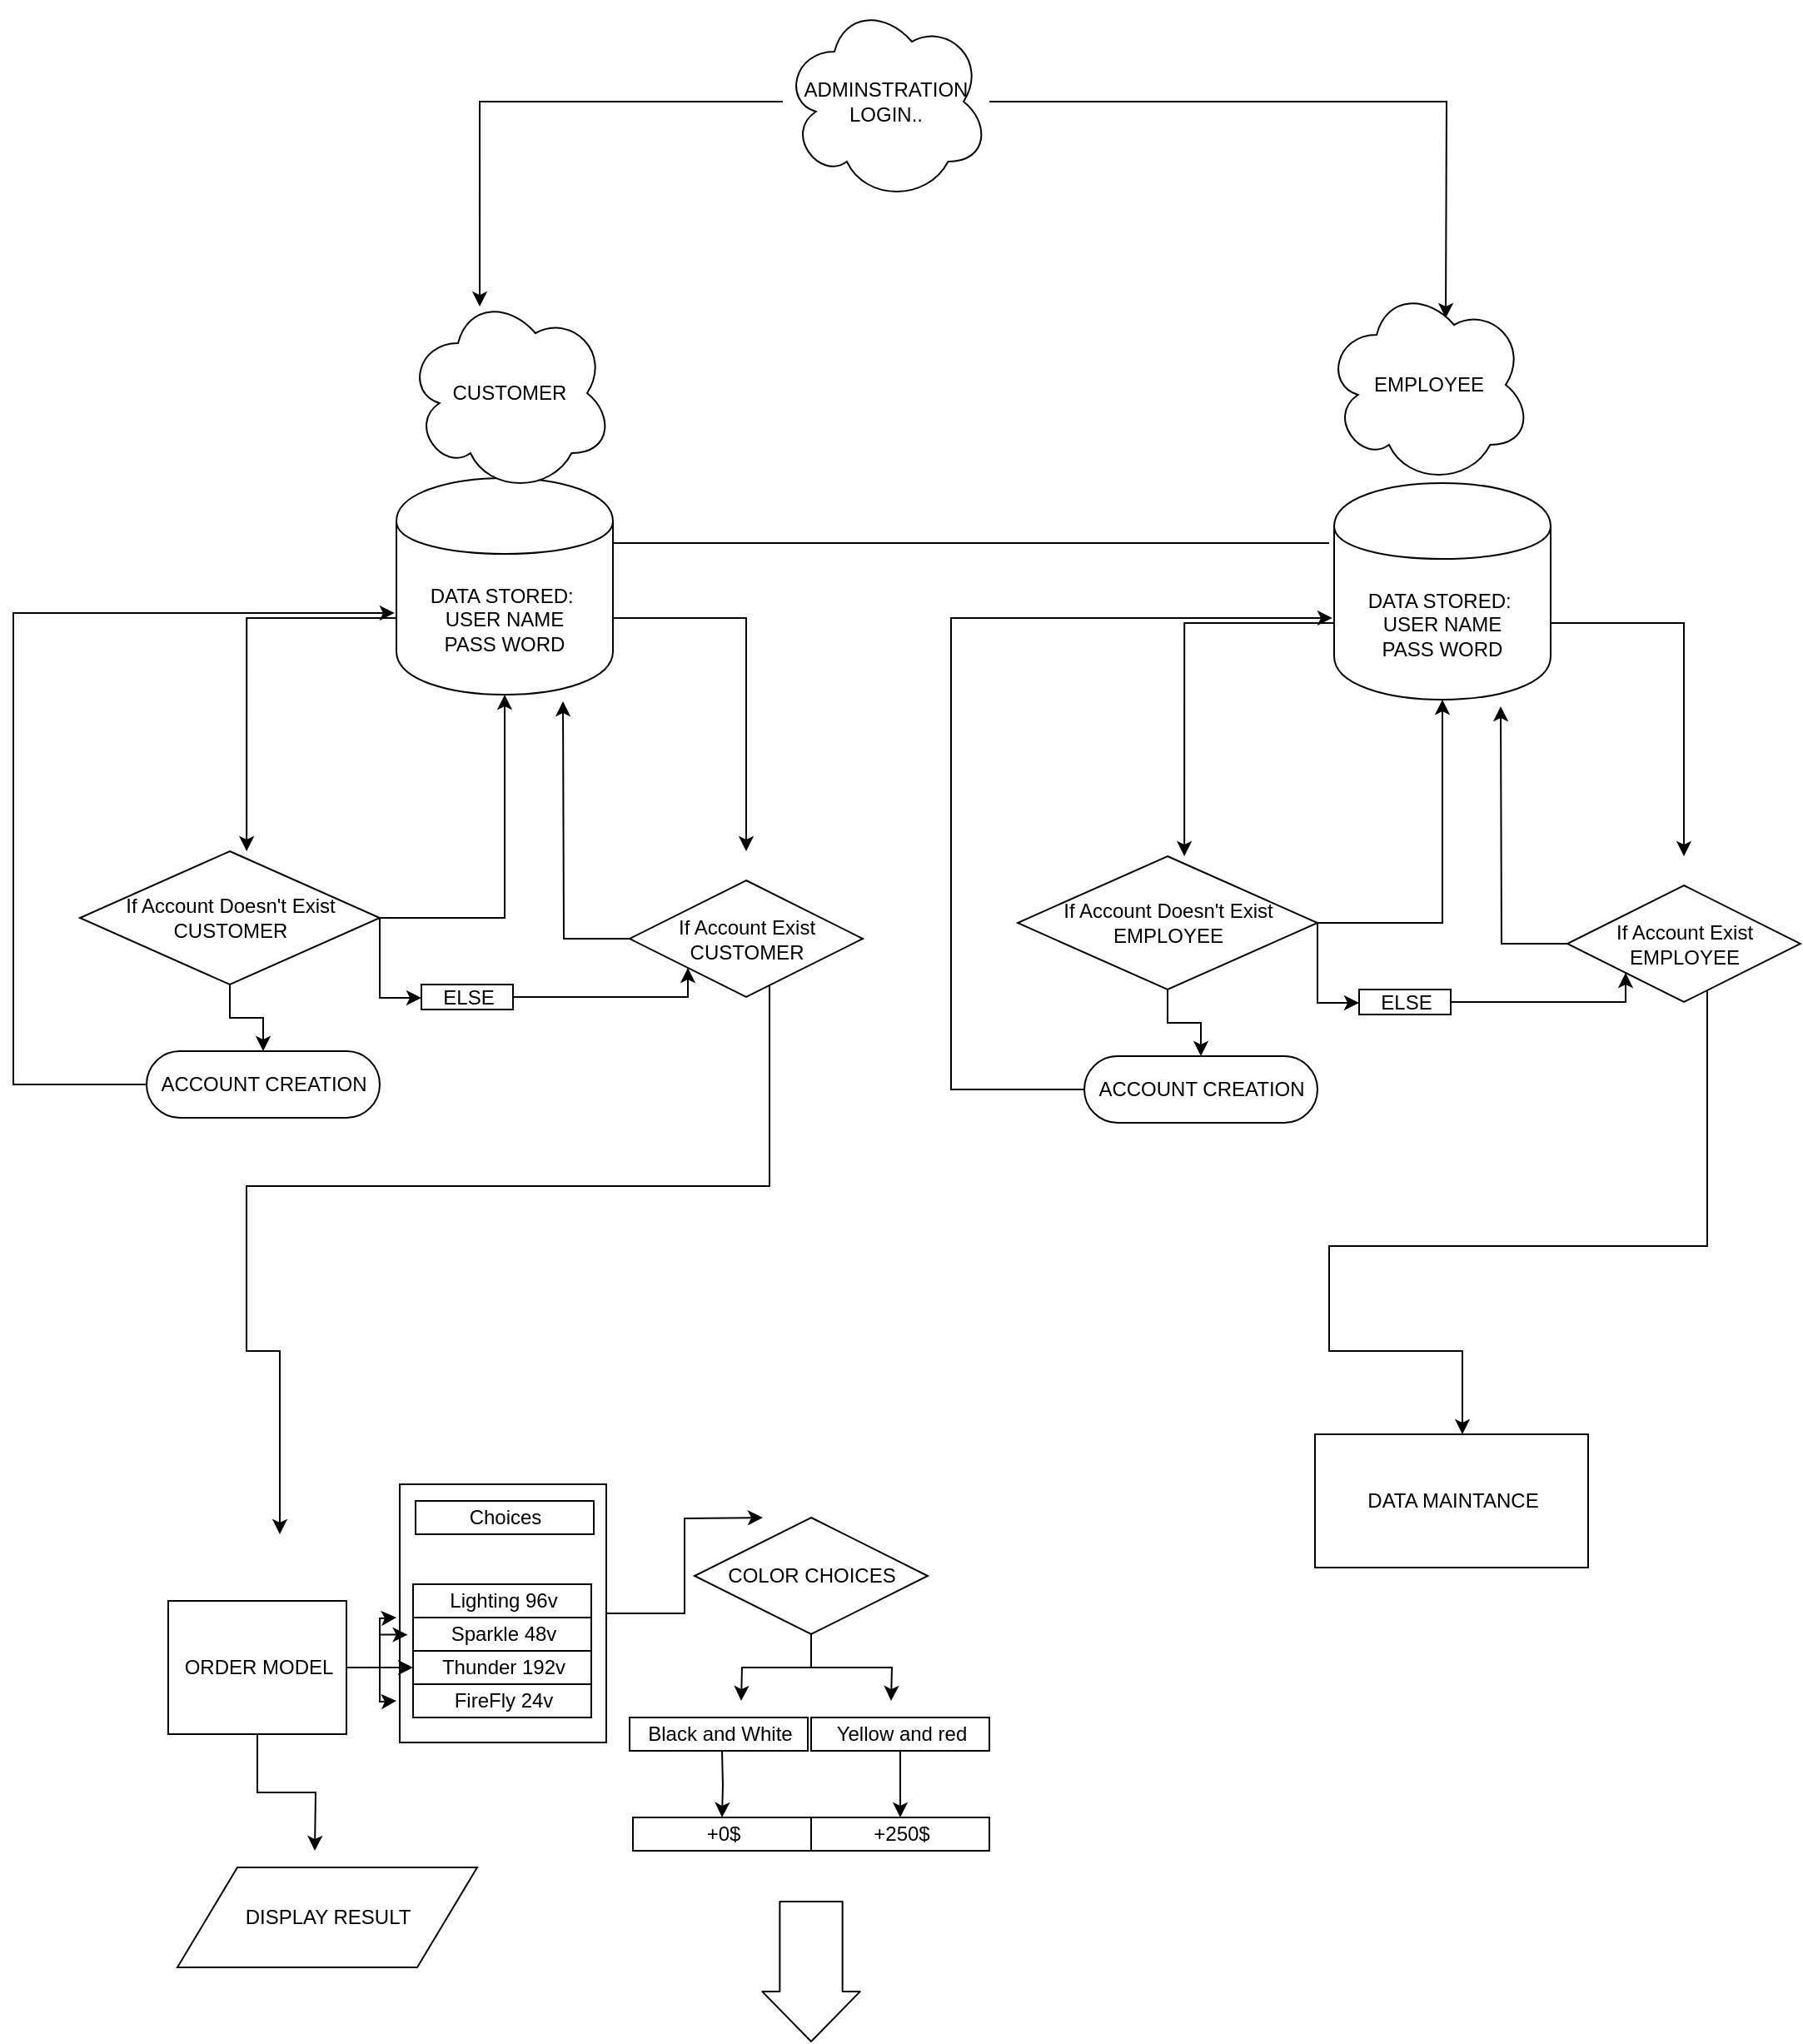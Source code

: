 <mxfile version="12.1.0" type="github" pages="1"><diagram id="tOOhJT7i22HmIIOKfleO" name="Page-1"><mxGraphModel dx="686" dy="1716" grid="1" gridSize="10" guides="1" tooltips="1" connect="1" arrows="1" fold="1" page="1" pageScale="1" pageWidth="850" pageHeight="1100" math="0" shadow="0"><root><mxCell id="0"/><mxCell id="1" parent="0"/><mxCell id="ttzh-pr97tGaHgZJYW2i-22" style="edgeStyle=orthogonalEdgeStyle;rounded=0;orthogonalLoop=1;jettySize=auto;html=1;" edge="1" parent="1" source="ttzh-pr97tGaHgZJYW2i-20"><mxGeometry relative="1" as="geometry"><mxPoint x="490" y="460" as="targetPoint"/></mxGeometry></mxCell><mxCell id="ttzh-pr97tGaHgZJYW2i-20" value="" style="html=1;dashed=0;whitespace=wrap;" vertex="1" parent="1"><mxGeometry x="272" y="440" width="124" height="155" as="geometry"/></mxCell><mxCell id="7T_k5h3l0pb4piRsph_v-25" style="edgeStyle=orthogonalEdgeStyle;rounded=0;orthogonalLoop=1;jettySize=auto;html=1;entryX=-0.008;entryY=0.623;entryDx=0;entryDy=0;entryPerimeter=0;" parent="1" source="7T_k5h3l0pb4piRsph_v-1" target="7T_k5h3l0pb4piRsph_v-3" edge="1"><mxGeometry relative="1" as="geometry"><mxPoint x="250" y="-80" as="targetPoint"/><Array as="points"><mxPoint x="40" y="200"/><mxPoint x="40" y="-83"/></Array></mxGeometry></mxCell><mxCell id="7T_k5h3l0pb4piRsph_v-1" value="ACCOUNT CREATION" style="html=1;dashed=0;whitespace=wrap;shape=mxgraph.dfd.start" parent="1" vertex="1"><mxGeometry x="120" y="180" width="140" height="40" as="geometry"/></mxCell><mxCell id="7T_k5h3l0pb4piRsph_v-16" style="edgeStyle=orthogonalEdgeStyle;rounded=0;orthogonalLoop=1;jettySize=auto;html=1;entryX=0.556;entryY=0;entryDx=0;entryDy=0;entryPerimeter=0;" parent="1" source="7T_k5h3l0pb4piRsph_v-3" target="7T_k5h3l0pb4piRsph_v-7" edge="1"><mxGeometry relative="1" as="geometry"><Array as="points"><mxPoint x="180" y="-80"/></Array></mxGeometry></mxCell><mxCell id="7T_k5h3l0pb4piRsph_v-17" style="edgeStyle=orthogonalEdgeStyle;rounded=0;orthogonalLoop=1;jettySize=auto;html=1;" parent="1" source="7T_k5h3l0pb4piRsph_v-3" edge="1"><mxGeometry relative="1" as="geometry"><mxPoint x="480" y="60" as="targetPoint"/><Array as="points"><mxPoint x="480" y="-80"/></Array></mxGeometry></mxCell><mxCell id="7T_k5h3l0pb4piRsph_v-3" value="DATA STORED:&amp;nbsp;&lt;br&gt;USER NAME&lt;br&gt;PASS WORD" style="shape=cylinder;whiteSpace=wrap;html=1;boundedLbl=1;backgroundOutline=1;" parent="1" vertex="1"><mxGeometry x="270" y="-164" width="130" height="130" as="geometry"/></mxCell><mxCell id="7T_k5h3l0pb4piRsph_v-26" style="edgeStyle=orthogonalEdgeStyle;rounded=0;orthogonalLoop=1;jettySize=auto;html=1;" parent="1" source="7T_k5h3l0pb4piRsph_v-5" edge="1"><mxGeometry relative="1" as="geometry"><mxPoint x="370" y="-30" as="targetPoint"/></mxGeometry></mxCell><mxCell id="xP6dn8a69uU6Bmhhe62T-63" style="edgeStyle=orthogonalEdgeStyle;rounded=0;orthogonalLoop=1;jettySize=auto;html=1;" parent="1" source="7T_k5h3l0pb4piRsph_v-5" edge="1"><mxGeometry relative="1" as="geometry"><mxPoint x="200" y="470" as="targetPoint"/><Array as="points"><mxPoint x="494" y="261"/><mxPoint x="180" y="261"/><mxPoint x="180" y="360"/><mxPoint x="200" y="360"/><mxPoint x="200" y="400"/></Array></mxGeometry></mxCell><mxCell id="7T_k5h3l0pb4piRsph_v-5" value="If Account Exist&lt;br&gt;CUSTOMER" style="shape=rhombus;html=1;dashed=0;whitespace=wrap;perimeter=rhombusPerimeter;" parent="1" vertex="1"><mxGeometry x="410" y="77.5" width="140" height="70" as="geometry"/></mxCell><mxCell id="7T_k5h3l0pb4piRsph_v-8" style="edgeStyle=orthogonalEdgeStyle;rounded=0;orthogonalLoop=1;jettySize=auto;html=1;entryX=0.5;entryY=0.5;entryDx=0;entryDy=-20;entryPerimeter=0;" parent="1" source="7T_k5h3l0pb4piRsph_v-7" target="7T_k5h3l0pb4piRsph_v-1" edge="1"><mxGeometry relative="1" as="geometry"/></mxCell><mxCell id="7T_k5h3l0pb4piRsph_v-12" style="edgeStyle=orthogonalEdgeStyle;rounded=0;orthogonalLoop=1;jettySize=auto;html=1;exitX=1;exitY=0.5;exitDx=0;exitDy=0;" parent="1" source="7T_k5h3l0pb4piRsph_v-7" target="7T_k5h3l0pb4piRsph_v-10" edge="1"><mxGeometry relative="1" as="geometry"><Array as="points"><mxPoint x="260" y="148"/></Array></mxGeometry></mxCell><mxCell id="7T_k5h3l0pb4piRsph_v-18" style="edgeStyle=orthogonalEdgeStyle;rounded=0;orthogonalLoop=1;jettySize=auto;html=1;" parent="1" source="7T_k5h3l0pb4piRsph_v-7" edge="1"><mxGeometry relative="1" as="geometry"><mxPoint x="335" y="-34" as="targetPoint"/><Array as="points"><mxPoint x="335" y="100"/></Array></mxGeometry></mxCell><mxCell id="7T_k5h3l0pb4piRsph_v-7" value="If Account Doesn't Exist&lt;br&gt;CUSTOMER" style="shape=rhombus;html=1;dashed=0;whitespace=wrap;perimeter=rhombusPerimeter;" parent="1" vertex="1"><mxGeometry x="80" y="60" width="180" height="80" as="geometry"/></mxCell><mxCell id="7T_k5h3l0pb4piRsph_v-24" style="edgeStyle=orthogonalEdgeStyle;rounded=0;orthogonalLoop=1;jettySize=auto;html=1;entryX=0;entryY=1;entryDx=0;entryDy=0;" parent="1" source="7T_k5h3l0pb4piRsph_v-10" target="7T_k5h3l0pb4piRsph_v-5" edge="1"><mxGeometry relative="1" as="geometry"><Array as="points"><mxPoint x="445" y="148"/></Array></mxGeometry></mxCell><mxCell id="7T_k5h3l0pb4piRsph_v-10" value="ELSE" style="html=1;dashed=0;whitespace=wrap;" parent="1" vertex="1"><mxGeometry x="285" y="140" width="55" height="15" as="geometry"/></mxCell><mxCell id="xP6dn8a69uU6Bmhhe62T-27" style="edgeStyle=orthogonalEdgeStyle;rounded=0;orthogonalLoop=1;jettySize=auto;html=1;entryX=-0.008;entryY=0.623;entryDx=0;entryDy=0;entryPerimeter=0;" parent="1" source="xP6dn8a69uU6Bmhhe62T-28" target="xP6dn8a69uU6Bmhhe62T-31" edge="1"><mxGeometry relative="1" as="geometry"><mxPoint x="813" y="-77" as="targetPoint"/><Array as="points"><mxPoint x="603" y="203"/><mxPoint x="603" y="-80"/></Array></mxGeometry></mxCell><mxCell id="xP6dn8a69uU6Bmhhe62T-28" value="ACCOUNT CREATION" style="html=1;dashed=0;whitespace=wrap;shape=mxgraph.dfd.start" parent="1" vertex="1"><mxGeometry x="683" y="183" width="140" height="40" as="geometry"/></mxCell><mxCell id="xP6dn8a69uU6Bmhhe62T-29" style="edgeStyle=orthogonalEdgeStyle;rounded=0;orthogonalLoop=1;jettySize=auto;html=1;entryX=0.556;entryY=0;entryDx=0;entryDy=0;entryPerimeter=0;" parent="1" source="xP6dn8a69uU6Bmhhe62T-31" target="xP6dn8a69uU6Bmhhe62T-38" edge="1"><mxGeometry relative="1" as="geometry"><Array as="points"><mxPoint x="743" y="-77"/></Array></mxGeometry></mxCell><mxCell id="xP6dn8a69uU6Bmhhe62T-30" style="edgeStyle=orthogonalEdgeStyle;rounded=0;orthogonalLoop=1;jettySize=auto;html=1;" parent="1" source="xP6dn8a69uU6Bmhhe62T-31" edge="1"><mxGeometry relative="1" as="geometry"><mxPoint x="1043" y="63" as="targetPoint"/><Array as="points"><mxPoint x="1043" y="-77"/></Array></mxGeometry></mxCell><mxCell id="xP6dn8a69uU6Bmhhe62T-31" value="DATA STORED:&amp;nbsp;&lt;br&gt;USER NAME&lt;br&gt;PASS WORD" style="shape=cylinder;whiteSpace=wrap;html=1;boundedLbl=1;backgroundOutline=1;" parent="1" vertex="1"><mxGeometry x="833" y="-161" width="130" height="130" as="geometry"/></mxCell><mxCell id="xP6dn8a69uU6Bmhhe62T-32" style="edgeStyle=orthogonalEdgeStyle;rounded=0;orthogonalLoop=1;jettySize=auto;html=1;" parent="1" source="xP6dn8a69uU6Bmhhe62T-34" edge="1"><mxGeometry relative="1" as="geometry"><mxPoint x="933" y="-27" as="targetPoint"/></mxGeometry></mxCell><mxCell id="xP6dn8a69uU6Bmhhe62T-65" style="edgeStyle=orthogonalEdgeStyle;rounded=0;orthogonalLoop=1;jettySize=auto;html=1;" parent="1" source="xP6dn8a69uU6Bmhhe62T-34" edge="1"><mxGeometry relative="1" as="geometry"><mxPoint x="910" y="410" as="targetPoint"/><Array as="points"><mxPoint x="1057" y="297"/><mxPoint x="830" y="297"/><mxPoint x="830" y="360"/><mxPoint x="910" y="360"/></Array></mxGeometry></mxCell><mxCell id="xP6dn8a69uU6Bmhhe62T-34" value="If Account Exist&lt;br&gt;EMPLOYEE" style="shape=rhombus;html=1;dashed=0;whitespace=wrap;perimeter=rhombusPerimeter;" parent="1" vertex="1"><mxGeometry x="973" y="80.5" width="140" height="70" as="geometry"/></mxCell><mxCell id="xP6dn8a69uU6Bmhhe62T-35" style="edgeStyle=orthogonalEdgeStyle;rounded=0;orthogonalLoop=1;jettySize=auto;html=1;entryX=0.5;entryY=0.5;entryDx=0;entryDy=-20;entryPerimeter=0;" parent="1" source="xP6dn8a69uU6Bmhhe62T-38" target="xP6dn8a69uU6Bmhhe62T-28" edge="1"><mxGeometry relative="1" as="geometry"/></mxCell><mxCell id="xP6dn8a69uU6Bmhhe62T-36" style="edgeStyle=orthogonalEdgeStyle;rounded=0;orthogonalLoop=1;jettySize=auto;html=1;exitX=1;exitY=0.5;exitDx=0;exitDy=0;" parent="1" source="xP6dn8a69uU6Bmhhe62T-38" target="xP6dn8a69uU6Bmhhe62T-40" edge="1"><mxGeometry relative="1" as="geometry"><Array as="points"><mxPoint x="823" y="151"/></Array></mxGeometry></mxCell><mxCell id="xP6dn8a69uU6Bmhhe62T-37" style="edgeStyle=orthogonalEdgeStyle;rounded=0;orthogonalLoop=1;jettySize=auto;html=1;" parent="1" source="xP6dn8a69uU6Bmhhe62T-38" edge="1"><mxGeometry relative="1" as="geometry"><mxPoint x="898" y="-31" as="targetPoint"/><Array as="points"><mxPoint x="898" y="103"/></Array></mxGeometry></mxCell><mxCell id="xP6dn8a69uU6Bmhhe62T-38" value="If Account Doesn't Exist&lt;br&gt;EMPLOYEE" style="shape=rhombus;html=1;dashed=0;whitespace=wrap;perimeter=rhombusPerimeter;" parent="1" vertex="1"><mxGeometry x="643" y="63" width="180" height="80" as="geometry"/></mxCell><mxCell id="xP6dn8a69uU6Bmhhe62T-39" style="edgeStyle=orthogonalEdgeStyle;rounded=0;orthogonalLoop=1;jettySize=auto;html=1;entryX=0;entryY=1;entryDx=0;entryDy=0;" parent="1" source="xP6dn8a69uU6Bmhhe62T-40" target="xP6dn8a69uU6Bmhhe62T-34" edge="1"><mxGeometry relative="1" as="geometry"><Array as="points"><mxPoint x="1008" y="151"/></Array></mxGeometry></mxCell><mxCell id="xP6dn8a69uU6Bmhhe62T-40" value="ELSE" style="html=1;dashed=0;whitespace=wrap;" parent="1" vertex="1"><mxGeometry x="848" y="143" width="55" height="15" as="geometry"/></mxCell><mxCell id="xP6dn8a69uU6Bmhhe62T-42" value="CUSTOMER" style="shape=cloud;whiteSpace=wrap;html=1;" parent="1" vertex="1"><mxGeometry x="276" y="-275" width="124" height="120" as="geometry"/></mxCell><mxCell id="xP6dn8a69uU6Bmhhe62T-57" value="EMPLOYEE" style="shape=cloud;whiteSpace=wrap;html=1;" parent="1" vertex="1"><mxGeometry x="827.5" y="-280" width="124" height="120" as="geometry"/></mxCell><mxCell id="xP6dn8a69uU6Bmhhe62T-61" style="edgeStyle=orthogonalEdgeStyle;rounded=0;orthogonalLoop=1;jettySize=auto;html=1;entryX=0.355;entryY=0.067;entryDx=0;entryDy=0;entryPerimeter=0;" parent="1" source="xP6dn8a69uU6Bmhhe62T-59" target="xP6dn8a69uU6Bmhhe62T-42" edge="1"><mxGeometry relative="1" as="geometry"/></mxCell><mxCell id="xP6dn8a69uU6Bmhhe62T-62" style="edgeStyle=orthogonalEdgeStyle;rounded=0;orthogonalLoop=1;jettySize=auto;html=1;" parent="1" source="xP6dn8a69uU6Bmhhe62T-59" edge="1"><mxGeometry relative="1" as="geometry"><mxPoint x="900" y="-260" as="targetPoint"/></mxGeometry></mxCell><mxCell id="xP6dn8a69uU6Bmhhe62T-59" value="ADMINSTRATION&lt;br&gt;LOGIN.." style="shape=cloud;whiteSpace=wrap;html=1;" parent="1" vertex="1"><mxGeometry x="502" y="-450" width="124" height="120" as="geometry"/></mxCell><mxCell id="xP6dn8a69uU6Bmhhe62T-72" style="edgeStyle=orthogonalEdgeStyle;rounded=0;orthogonalLoop=1;jettySize=auto;html=1;exitX=0.5;exitY=1;exitDx=0;exitDy=0;" parent="1" source="xP6dn8a69uU6Bmhhe62T-64" edge="1"><mxGeometry relative="1" as="geometry"><mxPoint x="221" y="660" as="targetPoint"/></mxGeometry></mxCell><mxCell id="ttzh-pr97tGaHgZJYW2i-2" style="edgeStyle=orthogonalEdgeStyle;rounded=0;orthogonalLoop=1;jettySize=auto;html=1;" edge="1" parent="1" source="xP6dn8a69uU6Bmhhe62T-64"><mxGeometry relative="1" as="geometry"><mxPoint x="270" y="520" as="targetPoint"/></mxGeometry></mxCell><mxCell id="ttzh-pr97tGaHgZJYW2i-7" style="edgeStyle=orthogonalEdgeStyle;rounded=0;orthogonalLoop=1;jettySize=auto;html=1;exitX=1;exitY=0.5;exitDx=0;exitDy=0;entryX=-0.03;entryY=0.516;entryDx=0;entryDy=0;entryPerimeter=0;" edge="1" parent="1" source="xP6dn8a69uU6Bmhhe62T-64" target="ttzh-pr97tGaHgZJYW2i-4"><mxGeometry relative="1" as="geometry"/></mxCell><mxCell id="ttzh-pr97tGaHgZJYW2i-8" style="edgeStyle=orthogonalEdgeStyle;rounded=0;orthogonalLoop=1;jettySize=auto;html=1;entryX=0;entryY=0.5;entryDx=0;entryDy=0;" edge="1" parent="1" source="xP6dn8a69uU6Bmhhe62T-64" target="ttzh-pr97tGaHgZJYW2i-5"><mxGeometry relative="1" as="geometry"/></mxCell><mxCell id="ttzh-pr97tGaHgZJYW2i-9" style="edgeStyle=orthogonalEdgeStyle;rounded=0;orthogonalLoop=1;jettySize=auto;html=1;" edge="1" parent="1" source="xP6dn8a69uU6Bmhhe62T-64"><mxGeometry relative="1" as="geometry"><mxPoint x="270" y="570" as="targetPoint"/></mxGeometry></mxCell><mxCell id="xP6dn8a69uU6Bmhhe62T-64" value="ORDER MODEL&lt;br&gt;" style="html=1;dashed=0;whitespace=wrap;" parent="1" vertex="1"><mxGeometry x="133" y="510" width="107" height="80" as="geometry"/></mxCell><mxCell id="xP6dn8a69uU6Bmhhe62T-66" value="DATA MAINTANCE" style="html=1;dashed=0;whitespace=wrap;" parent="1" vertex="1"><mxGeometry x="821.5" y="410" width="164" height="80" as="geometry"/></mxCell><mxCell id="xP6dn8a69uU6Bmhhe62T-67" value="DISPLAY RESULT" style="shape=parallelogram;perimeter=parallelogramPerimeter;whiteSpace=wrap;html=1;dashed=0;" parent="1" vertex="1"><mxGeometry x="138.5" y="670" width="180" height="60" as="geometry"/></mxCell><mxCell id="xP6dn8a69uU6Bmhhe62T-73" value="" style="endArrow=none;html=1;exitX=1;exitY=0.3;exitDx=0;exitDy=0;" parent="1" source="7T_k5h3l0pb4piRsph_v-3" edge="1"><mxGeometry width="50" height="50" relative="1" as="geometry"><mxPoint x="550" y="-170.143" as="sourcePoint"/><mxPoint x="830" y="-125" as="targetPoint"/></mxGeometry></mxCell><mxCell id="ttzh-pr97tGaHgZJYW2i-3" value="Lighting 96v" style="html=1;dashed=0;whitespace=wrap;" vertex="1" parent="1"><mxGeometry x="280" y="500" width="107" height="20" as="geometry"/></mxCell><mxCell id="ttzh-pr97tGaHgZJYW2i-4" value="Sparkle 48v" style="html=1;dashed=0;whitespace=wrap;" vertex="1" parent="1"><mxGeometry x="280" y="520" width="107" height="20" as="geometry"/></mxCell><mxCell id="ttzh-pr97tGaHgZJYW2i-5" value="Thunder 192v" style="html=1;dashed=0;whitespace=wrap;" vertex="1" parent="1"><mxGeometry x="280" y="540" width="107" height="20" as="geometry"/></mxCell><mxCell id="ttzh-pr97tGaHgZJYW2i-6" value="FireFly 24v" style="html=1;dashed=0;whitespace=wrap;" vertex="1" parent="1"><mxGeometry x="280" y="560" width="107" height="20" as="geometry"/></mxCell><mxCell id="ttzh-pr97tGaHgZJYW2i-12" style="edgeStyle=orthogonalEdgeStyle;rounded=0;orthogonalLoop=1;jettySize=auto;html=1;" edge="1" parent="1" source="ttzh-pr97tGaHgZJYW2i-11"><mxGeometry relative="1" as="geometry"><mxPoint x="477" y="570" as="targetPoint"/></mxGeometry></mxCell><mxCell id="ttzh-pr97tGaHgZJYW2i-15" style="edgeStyle=orthogonalEdgeStyle;rounded=0;orthogonalLoop=1;jettySize=auto;html=1;" edge="1" parent="1" source="ttzh-pr97tGaHgZJYW2i-11"><mxGeometry relative="1" as="geometry"><mxPoint x="567" y="570" as="targetPoint"/></mxGeometry></mxCell><mxCell id="ttzh-pr97tGaHgZJYW2i-11" value="COLOR CHOICES" style="shape=rhombus;html=1;dashed=0;whitespace=wrap;perimeter=rhombusPerimeter;" vertex="1" parent="1"><mxGeometry x="449" y="460" width="140" height="70" as="geometry"/></mxCell><mxCell id="ttzh-pr97tGaHgZJYW2i-13" value="Black and White" style="html=1;dashed=0;whitespace=wrap;" vertex="1" parent="1"><mxGeometry x="410" y="580" width="107" height="20" as="geometry"/></mxCell><mxCell id="ttzh-pr97tGaHgZJYW2i-16" style="edgeStyle=orthogonalEdgeStyle;rounded=0;orthogonalLoop=1;jettySize=auto;html=1;" edge="1" parent="1" source="ttzh-pr97tGaHgZJYW2i-14"><mxGeometry relative="1" as="geometry"><mxPoint x="572.5" y="640" as="targetPoint"/></mxGeometry></mxCell><mxCell id="ttzh-pr97tGaHgZJYW2i-14" value="Yellow and red" style="html=1;dashed=0;whitespace=wrap;" vertex="1" parent="1"><mxGeometry x="519" y="580" width="107" height="20" as="geometry"/></mxCell><mxCell id="ttzh-pr97tGaHgZJYW2i-17" value="+250$" style="html=1;dashed=0;whitespace=wrap;" vertex="1" parent="1"><mxGeometry x="519" y="640" width="107" height="20" as="geometry"/></mxCell><mxCell id="ttzh-pr97tGaHgZJYW2i-18" style="edgeStyle=orthogonalEdgeStyle;rounded=0;orthogonalLoop=1;jettySize=auto;html=1;" edge="1" parent="1"><mxGeometry relative="1" as="geometry"><mxPoint x="465.5" y="640" as="targetPoint"/><mxPoint x="465.5" y="600" as="sourcePoint"/></mxGeometry></mxCell><mxCell id="ttzh-pr97tGaHgZJYW2i-19" value="+0$" style="html=1;dashed=0;whitespace=wrap;" vertex="1" parent="1"><mxGeometry x="412" y="640" width="107" height="20" as="geometry"/></mxCell><mxCell id="ttzh-pr97tGaHgZJYW2i-21" value="Choices" style="html=1;dashed=0;whitespace=wrap;" vertex="1" parent="1"><mxGeometry x="281.5" y="450" width="107" height="20" as="geometry"/></mxCell><mxCell id="ttzh-pr97tGaHgZJYW2i-24" value="" style="shape=flexArrow;endArrow=classic;html=1;width=37.647;endSize=9.647;" edge="1" parent="1"><mxGeometry width="50" height="50" relative="1" as="geometry"><mxPoint x="519" y="690" as="sourcePoint"/><mxPoint x="519" y="775" as="targetPoint"/></mxGeometry></mxCell></root></mxGraphModel></diagram></mxfile>
